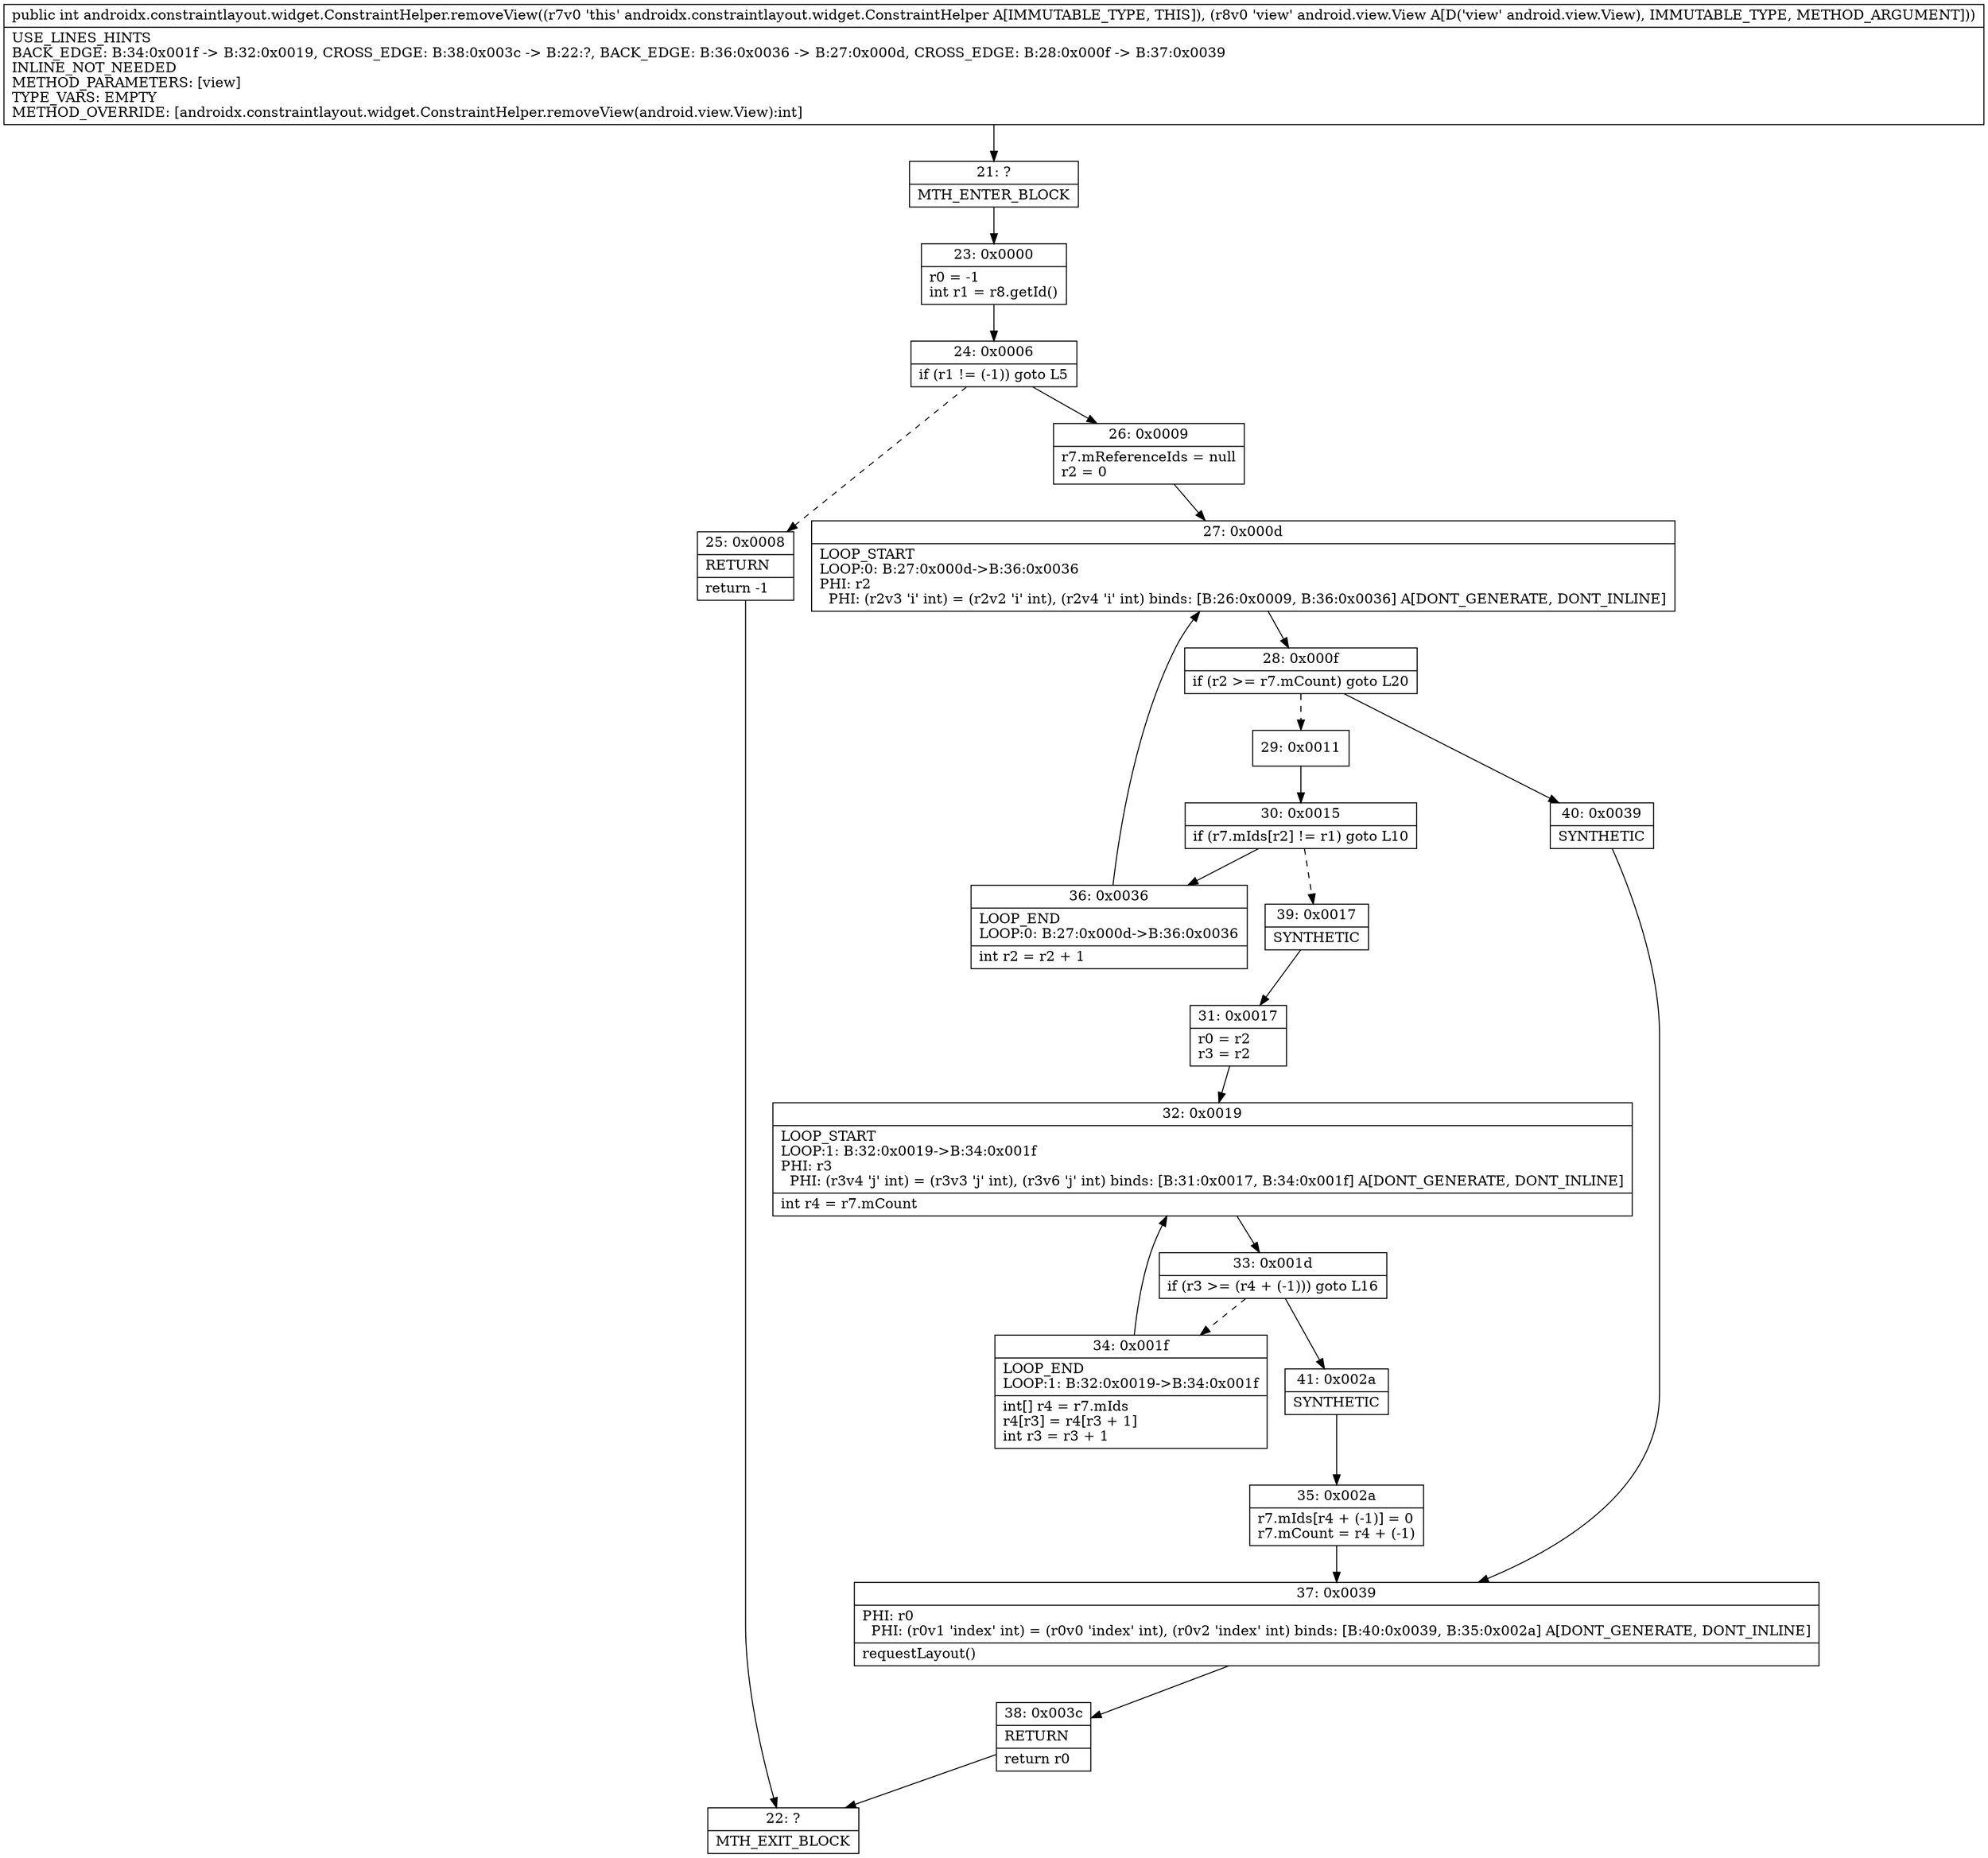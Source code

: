 digraph "CFG forandroidx.constraintlayout.widget.ConstraintHelper.removeView(Landroid\/view\/View;)I" {
Node_21 [shape=record,label="{21\:\ ?|MTH_ENTER_BLOCK\l}"];
Node_23 [shape=record,label="{23\:\ 0x0000|r0 = \-1\lint r1 = r8.getId()\l}"];
Node_24 [shape=record,label="{24\:\ 0x0006|if (r1 != (\-1)) goto L5\l}"];
Node_25 [shape=record,label="{25\:\ 0x0008|RETURN\l|return \-1\l}"];
Node_22 [shape=record,label="{22\:\ ?|MTH_EXIT_BLOCK\l}"];
Node_26 [shape=record,label="{26\:\ 0x0009|r7.mReferenceIds = null\lr2 = 0\l}"];
Node_27 [shape=record,label="{27\:\ 0x000d|LOOP_START\lLOOP:0: B:27:0x000d\-\>B:36:0x0036\lPHI: r2 \l  PHI: (r2v3 'i' int) = (r2v2 'i' int), (r2v4 'i' int) binds: [B:26:0x0009, B:36:0x0036] A[DONT_GENERATE, DONT_INLINE]\l}"];
Node_28 [shape=record,label="{28\:\ 0x000f|if (r2 \>= r7.mCount) goto L20\l}"];
Node_29 [shape=record,label="{29\:\ 0x0011}"];
Node_30 [shape=record,label="{30\:\ 0x0015|if (r7.mIds[r2] != r1) goto L10\l}"];
Node_36 [shape=record,label="{36\:\ 0x0036|LOOP_END\lLOOP:0: B:27:0x000d\-\>B:36:0x0036\l|int r2 = r2 + 1\l}"];
Node_39 [shape=record,label="{39\:\ 0x0017|SYNTHETIC\l}"];
Node_31 [shape=record,label="{31\:\ 0x0017|r0 = r2\lr3 = r2\l}"];
Node_32 [shape=record,label="{32\:\ 0x0019|LOOP_START\lLOOP:1: B:32:0x0019\-\>B:34:0x001f\lPHI: r3 \l  PHI: (r3v4 'j' int) = (r3v3 'j' int), (r3v6 'j' int) binds: [B:31:0x0017, B:34:0x001f] A[DONT_GENERATE, DONT_INLINE]\l|int r4 = r7.mCount\l}"];
Node_33 [shape=record,label="{33\:\ 0x001d|if (r3 \>= (r4 + (\-1))) goto L16\l}"];
Node_34 [shape=record,label="{34\:\ 0x001f|LOOP_END\lLOOP:1: B:32:0x0019\-\>B:34:0x001f\l|int[] r4 = r7.mIds\lr4[r3] = r4[r3 + 1]\lint r3 = r3 + 1\l}"];
Node_41 [shape=record,label="{41\:\ 0x002a|SYNTHETIC\l}"];
Node_35 [shape=record,label="{35\:\ 0x002a|r7.mIds[r4 + (\-1)] = 0\lr7.mCount = r4 + (\-1)\l}"];
Node_37 [shape=record,label="{37\:\ 0x0039|PHI: r0 \l  PHI: (r0v1 'index' int) = (r0v0 'index' int), (r0v2 'index' int) binds: [B:40:0x0039, B:35:0x002a] A[DONT_GENERATE, DONT_INLINE]\l|requestLayout()\l}"];
Node_38 [shape=record,label="{38\:\ 0x003c|RETURN\l|return r0\l}"];
Node_40 [shape=record,label="{40\:\ 0x0039|SYNTHETIC\l}"];
MethodNode[shape=record,label="{public int androidx.constraintlayout.widget.ConstraintHelper.removeView((r7v0 'this' androidx.constraintlayout.widget.ConstraintHelper A[IMMUTABLE_TYPE, THIS]), (r8v0 'view' android.view.View A[D('view' android.view.View), IMMUTABLE_TYPE, METHOD_ARGUMENT]))  | USE_LINES_HINTS\lBACK_EDGE: B:34:0x001f \-\> B:32:0x0019, CROSS_EDGE: B:38:0x003c \-\> B:22:?, BACK_EDGE: B:36:0x0036 \-\> B:27:0x000d, CROSS_EDGE: B:28:0x000f \-\> B:37:0x0039\lINLINE_NOT_NEEDED\lMETHOD_PARAMETERS: [view]\lTYPE_VARS: EMPTY\lMETHOD_OVERRIDE: [androidx.constraintlayout.widget.ConstraintHelper.removeView(android.view.View):int]\l}"];
MethodNode -> Node_21;Node_21 -> Node_23;
Node_23 -> Node_24;
Node_24 -> Node_25[style=dashed];
Node_24 -> Node_26;
Node_25 -> Node_22;
Node_26 -> Node_27;
Node_27 -> Node_28;
Node_28 -> Node_29[style=dashed];
Node_28 -> Node_40;
Node_29 -> Node_30;
Node_30 -> Node_36;
Node_30 -> Node_39[style=dashed];
Node_36 -> Node_27;
Node_39 -> Node_31;
Node_31 -> Node_32;
Node_32 -> Node_33;
Node_33 -> Node_34[style=dashed];
Node_33 -> Node_41;
Node_34 -> Node_32;
Node_41 -> Node_35;
Node_35 -> Node_37;
Node_37 -> Node_38;
Node_38 -> Node_22;
Node_40 -> Node_37;
}

